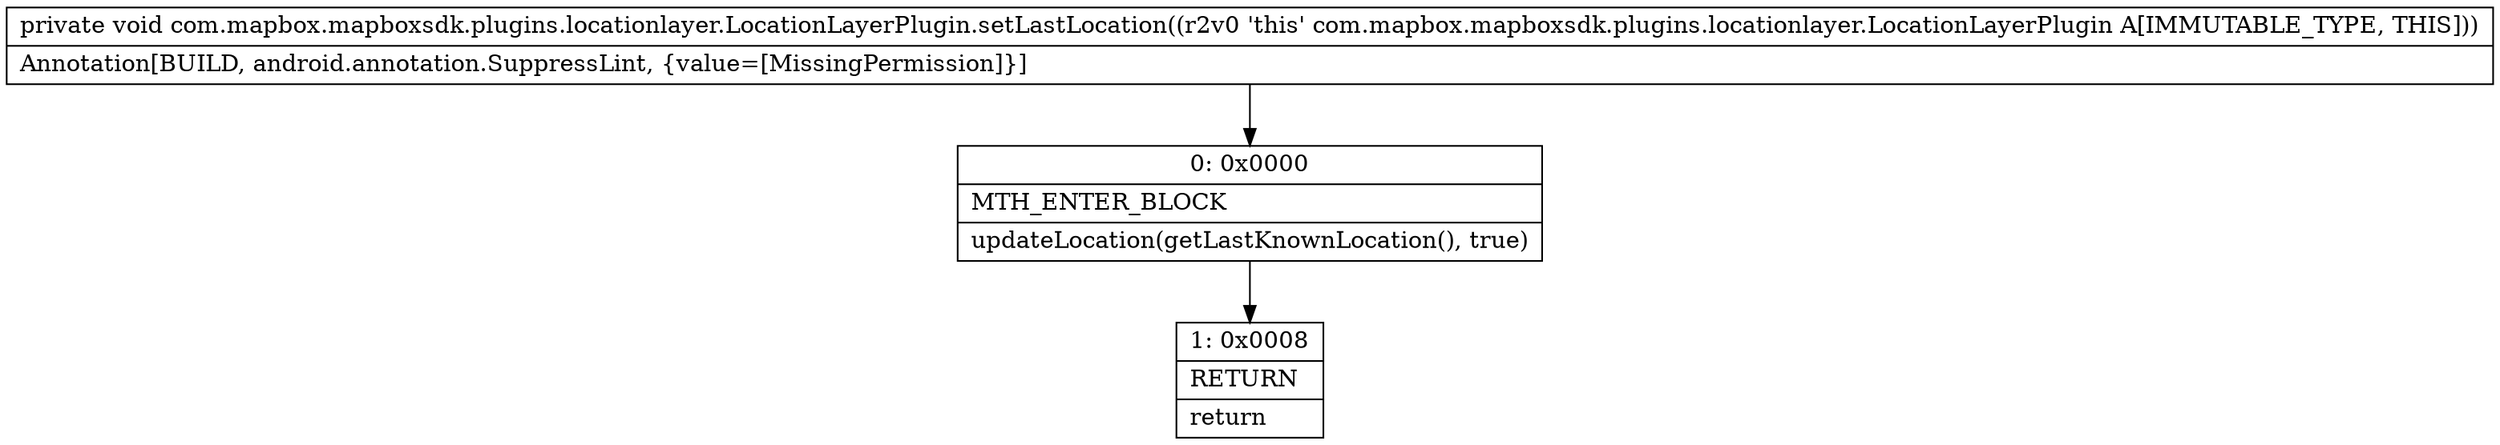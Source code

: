 digraph "CFG forcom.mapbox.mapboxsdk.plugins.locationlayer.LocationLayerPlugin.setLastLocation()V" {
Node_0 [shape=record,label="{0\:\ 0x0000|MTH_ENTER_BLOCK\l|updateLocation(getLastKnownLocation(), true)\l}"];
Node_1 [shape=record,label="{1\:\ 0x0008|RETURN\l|return\l}"];
MethodNode[shape=record,label="{private void com.mapbox.mapboxsdk.plugins.locationlayer.LocationLayerPlugin.setLastLocation((r2v0 'this' com.mapbox.mapboxsdk.plugins.locationlayer.LocationLayerPlugin A[IMMUTABLE_TYPE, THIS]))  | Annotation[BUILD, android.annotation.SuppressLint, \{value=[MissingPermission]\}]\l}"];
MethodNode -> Node_0;
Node_0 -> Node_1;
}


